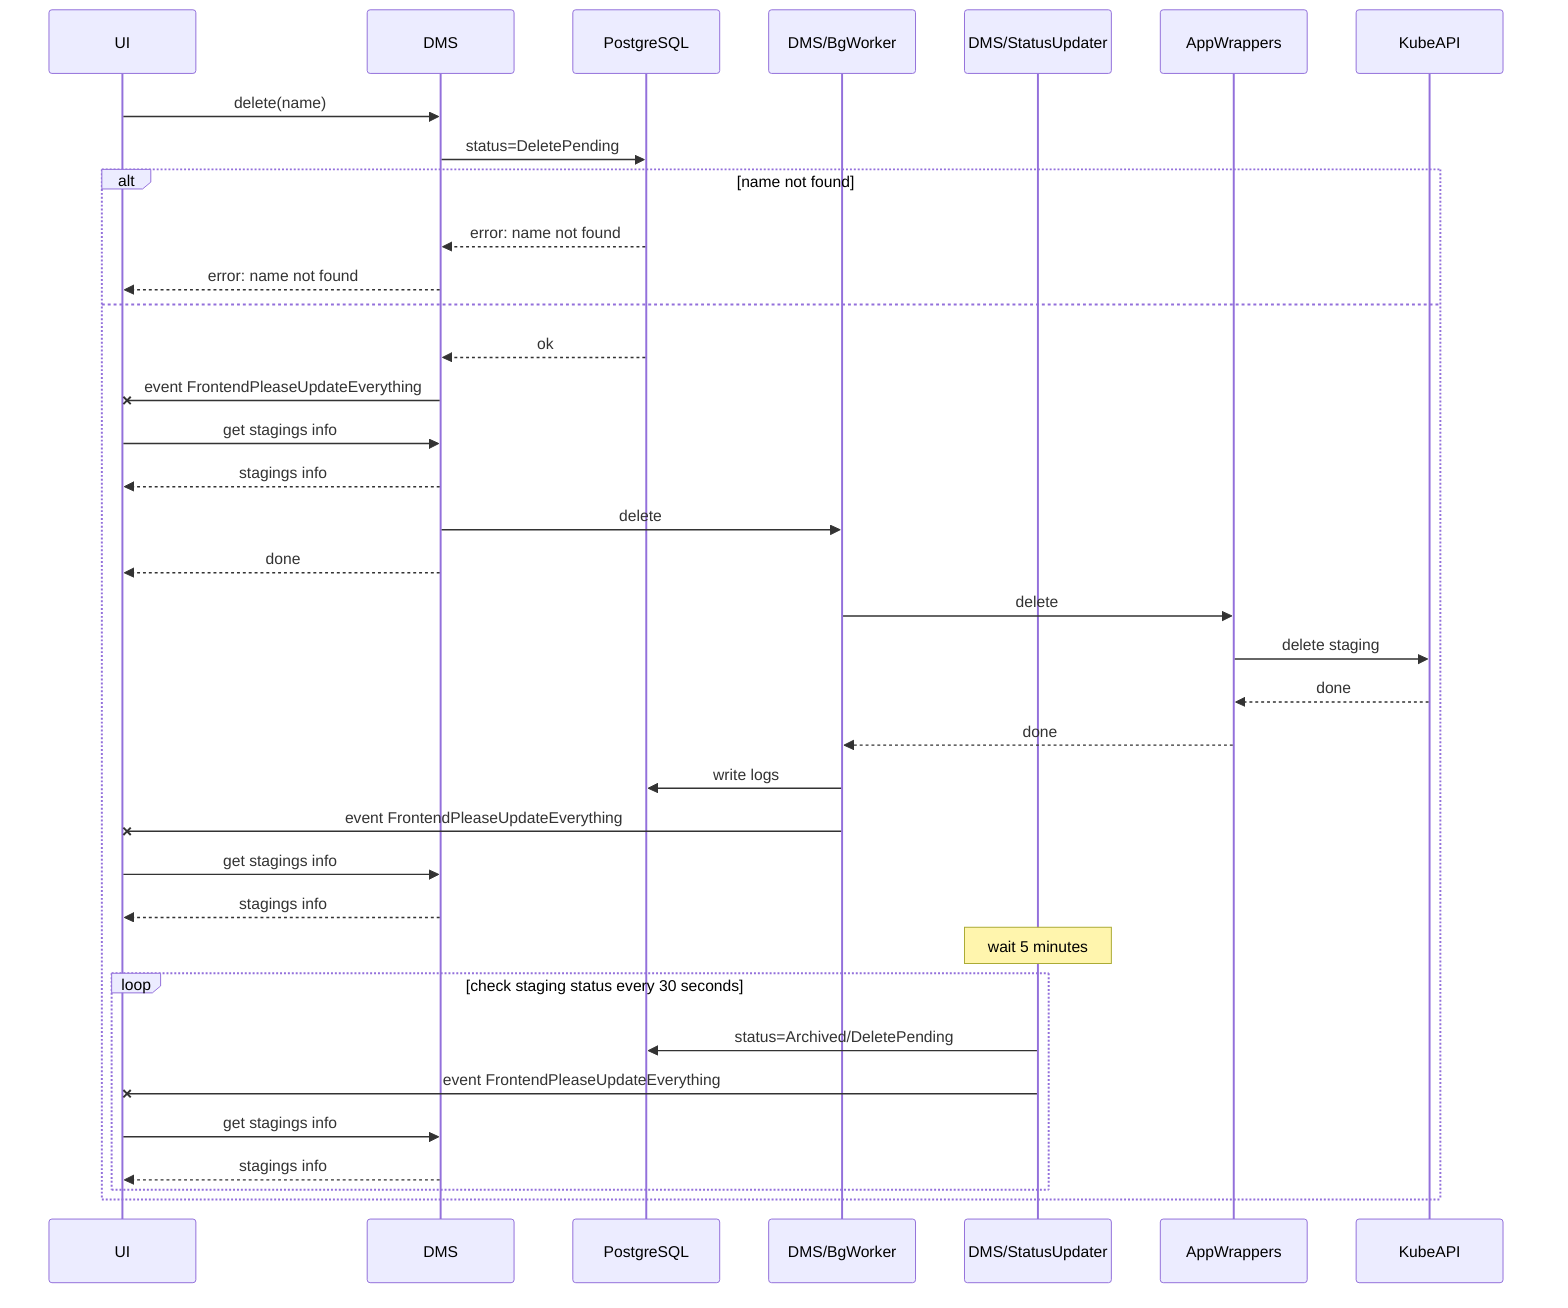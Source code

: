 sequenceDiagram
    participant UI
    participant DMS
    participant PostgreSQL
    participant DMS/BgWorker
    participant DMS/StatusUpdater
    participant AppWrappers
    participant KubeAPI
    UI->>DMS: delete(name)
    DMS->>PostgreSQL: status=DeletePending
    alt name not found
        PostgreSQL-->>DMS: error: name not found
        DMS-->>UI: error: name not found
    else
        PostgreSQL-->>DMS: ok
        DMS-xUI: event FrontendPleaseUpdateEverything
        UI->>DMS: get stagings info
        DMS-->>UI: stagings info
        DMS->>DMS/BgWorker: delete
        DMS-->>UI: done
        DMS/BgWorker->>AppWrappers: delete
        AppWrappers->>KubeAPI: delete staging
        KubeAPI-->>AppWrappers: done
        AppWrappers-->>DMS/BgWorker: done
        DMS/BgWorker->>PostgreSQL: write logs
        DMS/BgWorker-xUI: event FrontendPleaseUpdateEverything
        UI->>DMS: get stagings info
        DMS-->>UI: stagings info
        Note over DMS/StatusUpdater: wait 5 minutes
        loop check staging status every 30 seconds
            DMS/StatusUpdater->>PostgreSQL: status=Archived/DeletePending
            DMS/StatusUpdater-xUI: event FrontendPleaseUpdateEverything
            UI->>DMS: get stagings info
            DMS-->>UI: stagings info
        end
    end